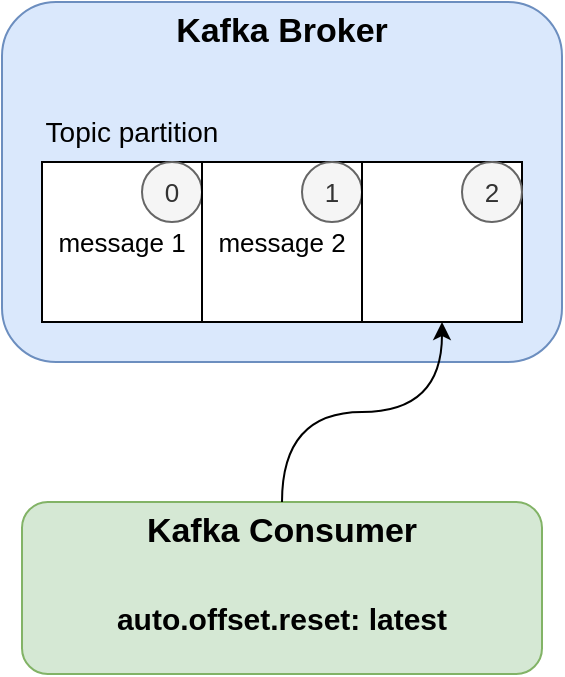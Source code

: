 <mxfile version="22.1.21" type="github">
  <diagram name="페이지-1" id="mkhhxJsGzN1-1RJD6tzv">
    <mxGraphModel dx="1548" dy="997" grid="1" gridSize="10" guides="1" tooltips="1" connect="1" arrows="1" fold="1" page="1" pageScale="1" pageWidth="1169" pageHeight="827" math="0" shadow="0">
      <root>
        <mxCell id="0" />
        <mxCell id="1" parent="0" />
        <mxCell id="FtFmNRFeE1UrtrCfEEYP-1" value="" style="rounded=1;whiteSpace=wrap;html=1;fillColor=#dae8fc;strokeColor=#6c8ebf;" parent="1" vertex="1">
          <mxGeometry x="220" y="200" width="280" height="180" as="geometry" />
        </mxCell>
        <mxCell id="FtFmNRFeE1UrtrCfEEYP-2" value="&lt;b&gt;&lt;font style=&quot;font-size: 17px;&quot;&gt;Kafka Broker&lt;/font&gt;&lt;/b&gt;" style="text;html=1;strokeColor=none;fillColor=none;align=center;verticalAlign=middle;whiteSpace=wrap;rounded=0;" parent="1" vertex="1">
          <mxGeometry x="305" y="200" width="110" height="30" as="geometry" />
        </mxCell>
        <mxCell id="FtFmNRFeE1UrtrCfEEYP-3" value="&lt;font style=&quot;font-size: 13px;&quot;&gt;message 1&lt;/font&gt;" style="rounded=0;whiteSpace=wrap;html=1;" parent="1" vertex="1">
          <mxGeometry x="240" y="280" width="80" height="80" as="geometry" />
        </mxCell>
        <mxCell id="FtFmNRFeE1UrtrCfEEYP-5" value="&lt;font style=&quot;font-size: 13px;&quot;&gt;0&lt;/font&gt;" style="ellipse;whiteSpace=wrap;html=1;aspect=fixed;fillColor=#f5f5f5;fontColor=#333333;strokeColor=#666666;" parent="1" vertex="1">
          <mxGeometry x="290" y="280" width="30" height="30" as="geometry" />
        </mxCell>
        <mxCell id="FtFmNRFeE1UrtrCfEEYP-6" value="&lt;font style=&quot;font-size: 13px;&quot;&gt;message 2&lt;/font&gt;" style="rounded=0;whiteSpace=wrap;html=1;" parent="1" vertex="1">
          <mxGeometry x="320" y="280" width="80" height="80" as="geometry" />
        </mxCell>
        <mxCell id="FtFmNRFeE1UrtrCfEEYP-7" value="&lt;font style=&quot;font-size: 13px;&quot;&gt;1&lt;/font&gt;" style="ellipse;whiteSpace=wrap;html=1;aspect=fixed;fillColor=#f5f5f5;fontColor=#333333;strokeColor=#666666;" parent="1" vertex="1">
          <mxGeometry x="370" y="280" width="30" height="30" as="geometry" />
        </mxCell>
        <mxCell id="FtFmNRFeE1UrtrCfEEYP-8" value="" style="rounded=0;whiteSpace=wrap;html=1;" parent="1" vertex="1">
          <mxGeometry x="400" y="280" width="80" height="80" as="geometry" />
        </mxCell>
        <mxCell id="FtFmNRFeE1UrtrCfEEYP-9" value="&lt;font style=&quot;font-size: 13px;&quot;&gt;2&lt;/font&gt;" style="ellipse;whiteSpace=wrap;html=1;aspect=fixed;fillColor=#f5f5f5;fontColor=#333333;strokeColor=#666666;" parent="1" vertex="1">
          <mxGeometry x="450" y="280" width="30" height="30" as="geometry" />
        </mxCell>
        <mxCell id="FtFmNRFeE1UrtrCfEEYP-13" value="&lt;font style=&quot;font-size: 14px;&quot;&gt;Topic partition&lt;/font&gt;" style="text;html=1;strokeColor=none;fillColor=none;align=center;verticalAlign=middle;whiteSpace=wrap;rounded=0;" parent="1" vertex="1">
          <mxGeometry x="240" y="250" width="90" height="30" as="geometry" />
        </mxCell>
        <mxCell id="FtFmNRFeE1UrtrCfEEYP-14" value="" style="rounded=1;whiteSpace=wrap;html=1;fillColor=#d5e8d4;strokeColor=#82b366;" parent="1" vertex="1">
          <mxGeometry x="230" y="450" width="260" height="86" as="geometry" />
        </mxCell>
        <mxCell id="FtFmNRFeE1UrtrCfEEYP-17" style="edgeStyle=orthogonalEdgeStyle;rounded=0;orthogonalLoop=1;jettySize=auto;html=1;exitX=0.5;exitY=0;exitDx=0;exitDy=0;entryX=0.5;entryY=1;entryDx=0;entryDy=0;curved=1;" parent="1" source="FtFmNRFeE1UrtrCfEEYP-15" target="FtFmNRFeE1UrtrCfEEYP-8" edge="1">
          <mxGeometry relative="1" as="geometry" />
        </mxCell>
        <mxCell id="FtFmNRFeE1UrtrCfEEYP-15" value="&lt;b&gt;&lt;font style=&quot;font-size: 17px;&quot;&gt;Kafka Consumer&lt;/font&gt;&lt;/b&gt;" style="text;html=1;strokeColor=none;fillColor=none;align=center;verticalAlign=middle;whiteSpace=wrap;rounded=0;" parent="1" vertex="1">
          <mxGeometry x="285" y="450" width="150" height="30" as="geometry" />
        </mxCell>
        <mxCell id="FtFmNRFeE1UrtrCfEEYP-16" value="&lt;b&gt;&lt;font style=&quot;font-size: 15px;&quot;&gt;auto.offset.reset: latest&lt;/font&gt;&lt;/b&gt;" style="text;html=1;strokeColor=none;fillColor=none;align=center;verticalAlign=middle;whiteSpace=wrap;rounded=0;" parent="1" vertex="1">
          <mxGeometry x="260" y="493" width="200" height="30" as="geometry" />
        </mxCell>
      </root>
    </mxGraphModel>
  </diagram>
</mxfile>
